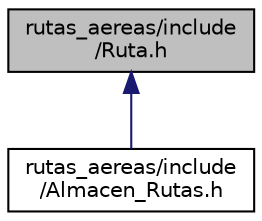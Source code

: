 digraph "rutas_aereas/include/Ruta.h"
{
 // LATEX_PDF_SIZE
  edge [fontname="Helvetica",fontsize="10",labelfontname="Helvetica",labelfontsize="10"];
  node [fontname="Helvetica",fontsize="10",shape=record];
  Node1 [label="rutas_aereas/include\l/Ruta.h",height=0.2,width=0.4,color="black", fillcolor="grey75", style="filled", fontcolor="black",tooltip="Fichero para la declaración del módulo Ruta."];
  Node1 -> Node2 [dir="back",color="midnightblue",fontsize="10",style="solid",fontname="Helvetica"];
  Node2 [label="rutas_aereas/include\l/Almacen_Rutas.h",height=0.2,width=0.4,color="black", fillcolor="white", style="filled",URL="$Almacen__Rutas_8h.html",tooltip="Fichero para la declaración del módulo Almacen_Rutas."];
}
